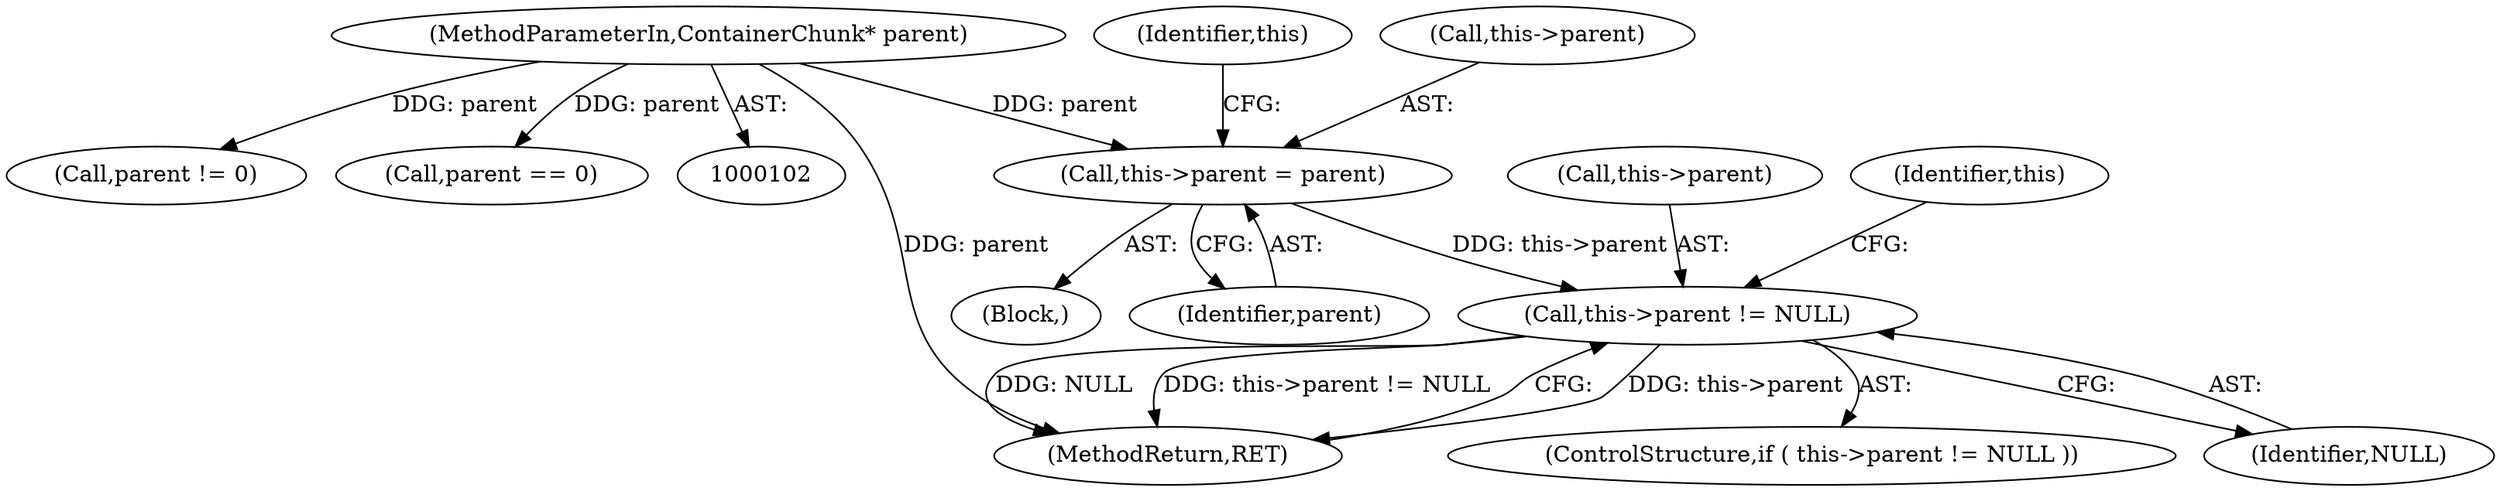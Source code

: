 digraph "0_exempi_65a8492832b7335ffabd01f5f64d89dec757c260@pointer" {
"1000111" [label="(Call,this->parent = parent)"];
"1000103" [label="(MethodParameterIn,ContainerChunk* parent)"];
"1000247" [label="(Call,this->parent != NULL)"];
"1000248" [label="(Call,this->parent)"];
"1000107" [label="(Block,)"];
"1000118" [label="(Identifier,this)"];
"1000269" [label="(MethodReturn,RET)"];
"1000246" [label="(ControlStructure,if ( this->parent != NULL ))"];
"1000112" [label="(Call,this->parent)"];
"1000247" [label="(Call,this->parent != NULL)"];
"1000111" [label="(Call,this->parent = parent)"];
"1000164" [label="(Call,parent != 0)"];
"1000207" [label="(Call,parent == 0)"];
"1000254" [label="(Identifier,this)"];
"1000115" [label="(Identifier,parent)"];
"1000103" [label="(MethodParameterIn,ContainerChunk* parent)"];
"1000251" [label="(Identifier,NULL)"];
"1000111" -> "1000107"  [label="AST: "];
"1000111" -> "1000115"  [label="CFG: "];
"1000112" -> "1000111"  [label="AST: "];
"1000115" -> "1000111"  [label="AST: "];
"1000118" -> "1000111"  [label="CFG: "];
"1000103" -> "1000111"  [label="DDG: parent"];
"1000111" -> "1000247"  [label="DDG: this->parent"];
"1000103" -> "1000102"  [label="AST: "];
"1000103" -> "1000269"  [label="DDG: parent"];
"1000103" -> "1000164"  [label="DDG: parent"];
"1000103" -> "1000207"  [label="DDG: parent"];
"1000247" -> "1000246"  [label="AST: "];
"1000247" -> "1000251"  [label="CFG: "];
"1000248" -> "1000247"  [label="AST: "];
"1000251" -> "1000247"  [label="AST: "];
"1000254" -> "1000247"  [label="CFG: "];
"1000269" -> "1000247"  [label="CFG: "];
"1000247" -> "1000269"  [label="DDG: this->parent"];
"1000247" -> "1000269"  [label="DDG: NULL"];
"1000247" -> "1000269"  [label="DDG: this->parent != NULL"];
}
